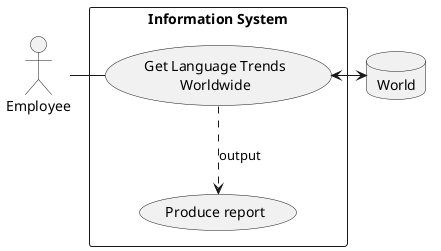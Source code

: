 @startuml

actor A1 as "Employee"

database World

rectangle "Information System" {

    usecase UC9 as "Get Language Trends
    Worldwide"

    usecase UC9a as "Produce report"

    A1 - UC9
    UC9 ..> UC9a : output
    UC9 <-> World
}

@enduml